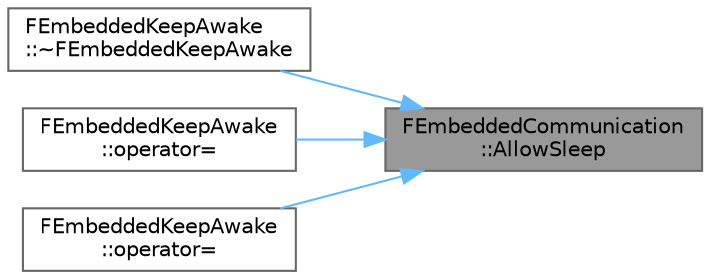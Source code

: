 digraph "FEmbeddedCommunication::AllowSleep"
{
 // INTERACTIVE_SVG=YES
 // LATEX_PDF_SIZE
  bgcolor="transparent";
  edge [fontname=Helvetica,fontsize=10,labelfontname=Helvetica,labelfontsize=10];
  node [fontname=Helvetica,fontsize=10,shape=box,height=0.2,width=0.4];
  rankdir="RL";
  Node1 [id="Node000001",label="FEmbeddedCommunication\l::AllowSleep",height=0.2,width=0.4,color="gray40", fillcolor="grey60", style="filled", fontcolor="black",tooltip=" "];
  Node1 -> Node2 [id="edge1_Node000001_Node000002",dir="back",color="steelblue1",style="solid",tooltip=" "];
  Node2 [id="Node000002",label="FEmbeddedKeepAwake\l::~FEmbeddedKeepAwake",height=0.2,width=0.4,color="grey40", fillcolor="white", style="filled",URL="$dd/dac/classFEmbeddedKeepAwake.html#afd9c0de5c63490db1fd32ba1e09428f0",tooltip=" "];
  Node1 -> Node3 [id="edge2_Node000001_Node000003",dir="back",color="steelblue1",style="solid",tooltip=" "];
  Node3 [id="Node000003",label="FEmbeddedKeepAwake\l::operator=",height=0.2,width=0.4,color="grey40", fillcolor="white", style="filled",URL="$dd/dac/classFEmbeddedKeepAwake.html#a15ef1f678a1d65eaa9660173286ef9f4",tooltip=" "];
  Node1 -> Node4 [id="edge3_Node000001_Node000004",dir="back",color="steelblue1",style="solid",tooltip=" "];
  Node4 [id="Node000004",label="FEmbeddedKeepAwake\l::operator=",height=0.2,width=0.4,color="grey40", fillcolor="white", style="filled",URL="$dd/dac/classFEmbeddedKeepAwake.html#a10994a165de9ff6883ce9943ab985a17",tooltip=" "];
}

